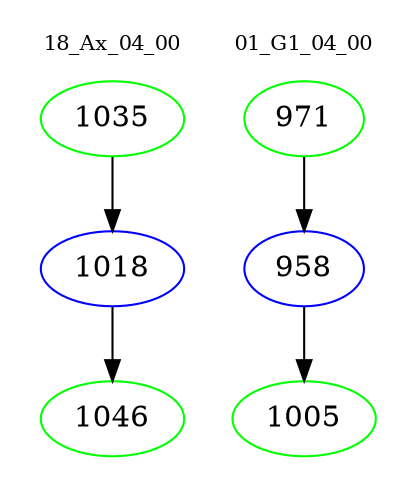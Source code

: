 digraph{
subgraph cluster_0 {
color = white
label = "18_Ax_04_00";
fontsize=10;
T0_1035 [label="1035", color="green"]
T0_1035 -> T0_1018 [color="black"]
T0_1018 [label="1018", color="blue"]
T0_1018 -> T0_1046 [color="black"]
T0_1046 [label="1046", color="green"]
}
subgraph cluster_1 {
color = white
label = "01_G1_04_00";
fontsize=10;
T1_971 [label="971", color="green"]
T1_971 -> T1_958 [color="black"]
T1_958 [label="958", color="blue"]
T1_958 -> T1_1005 [color="black"]
T1_1005 [label="1005", color="green"]
}
}
